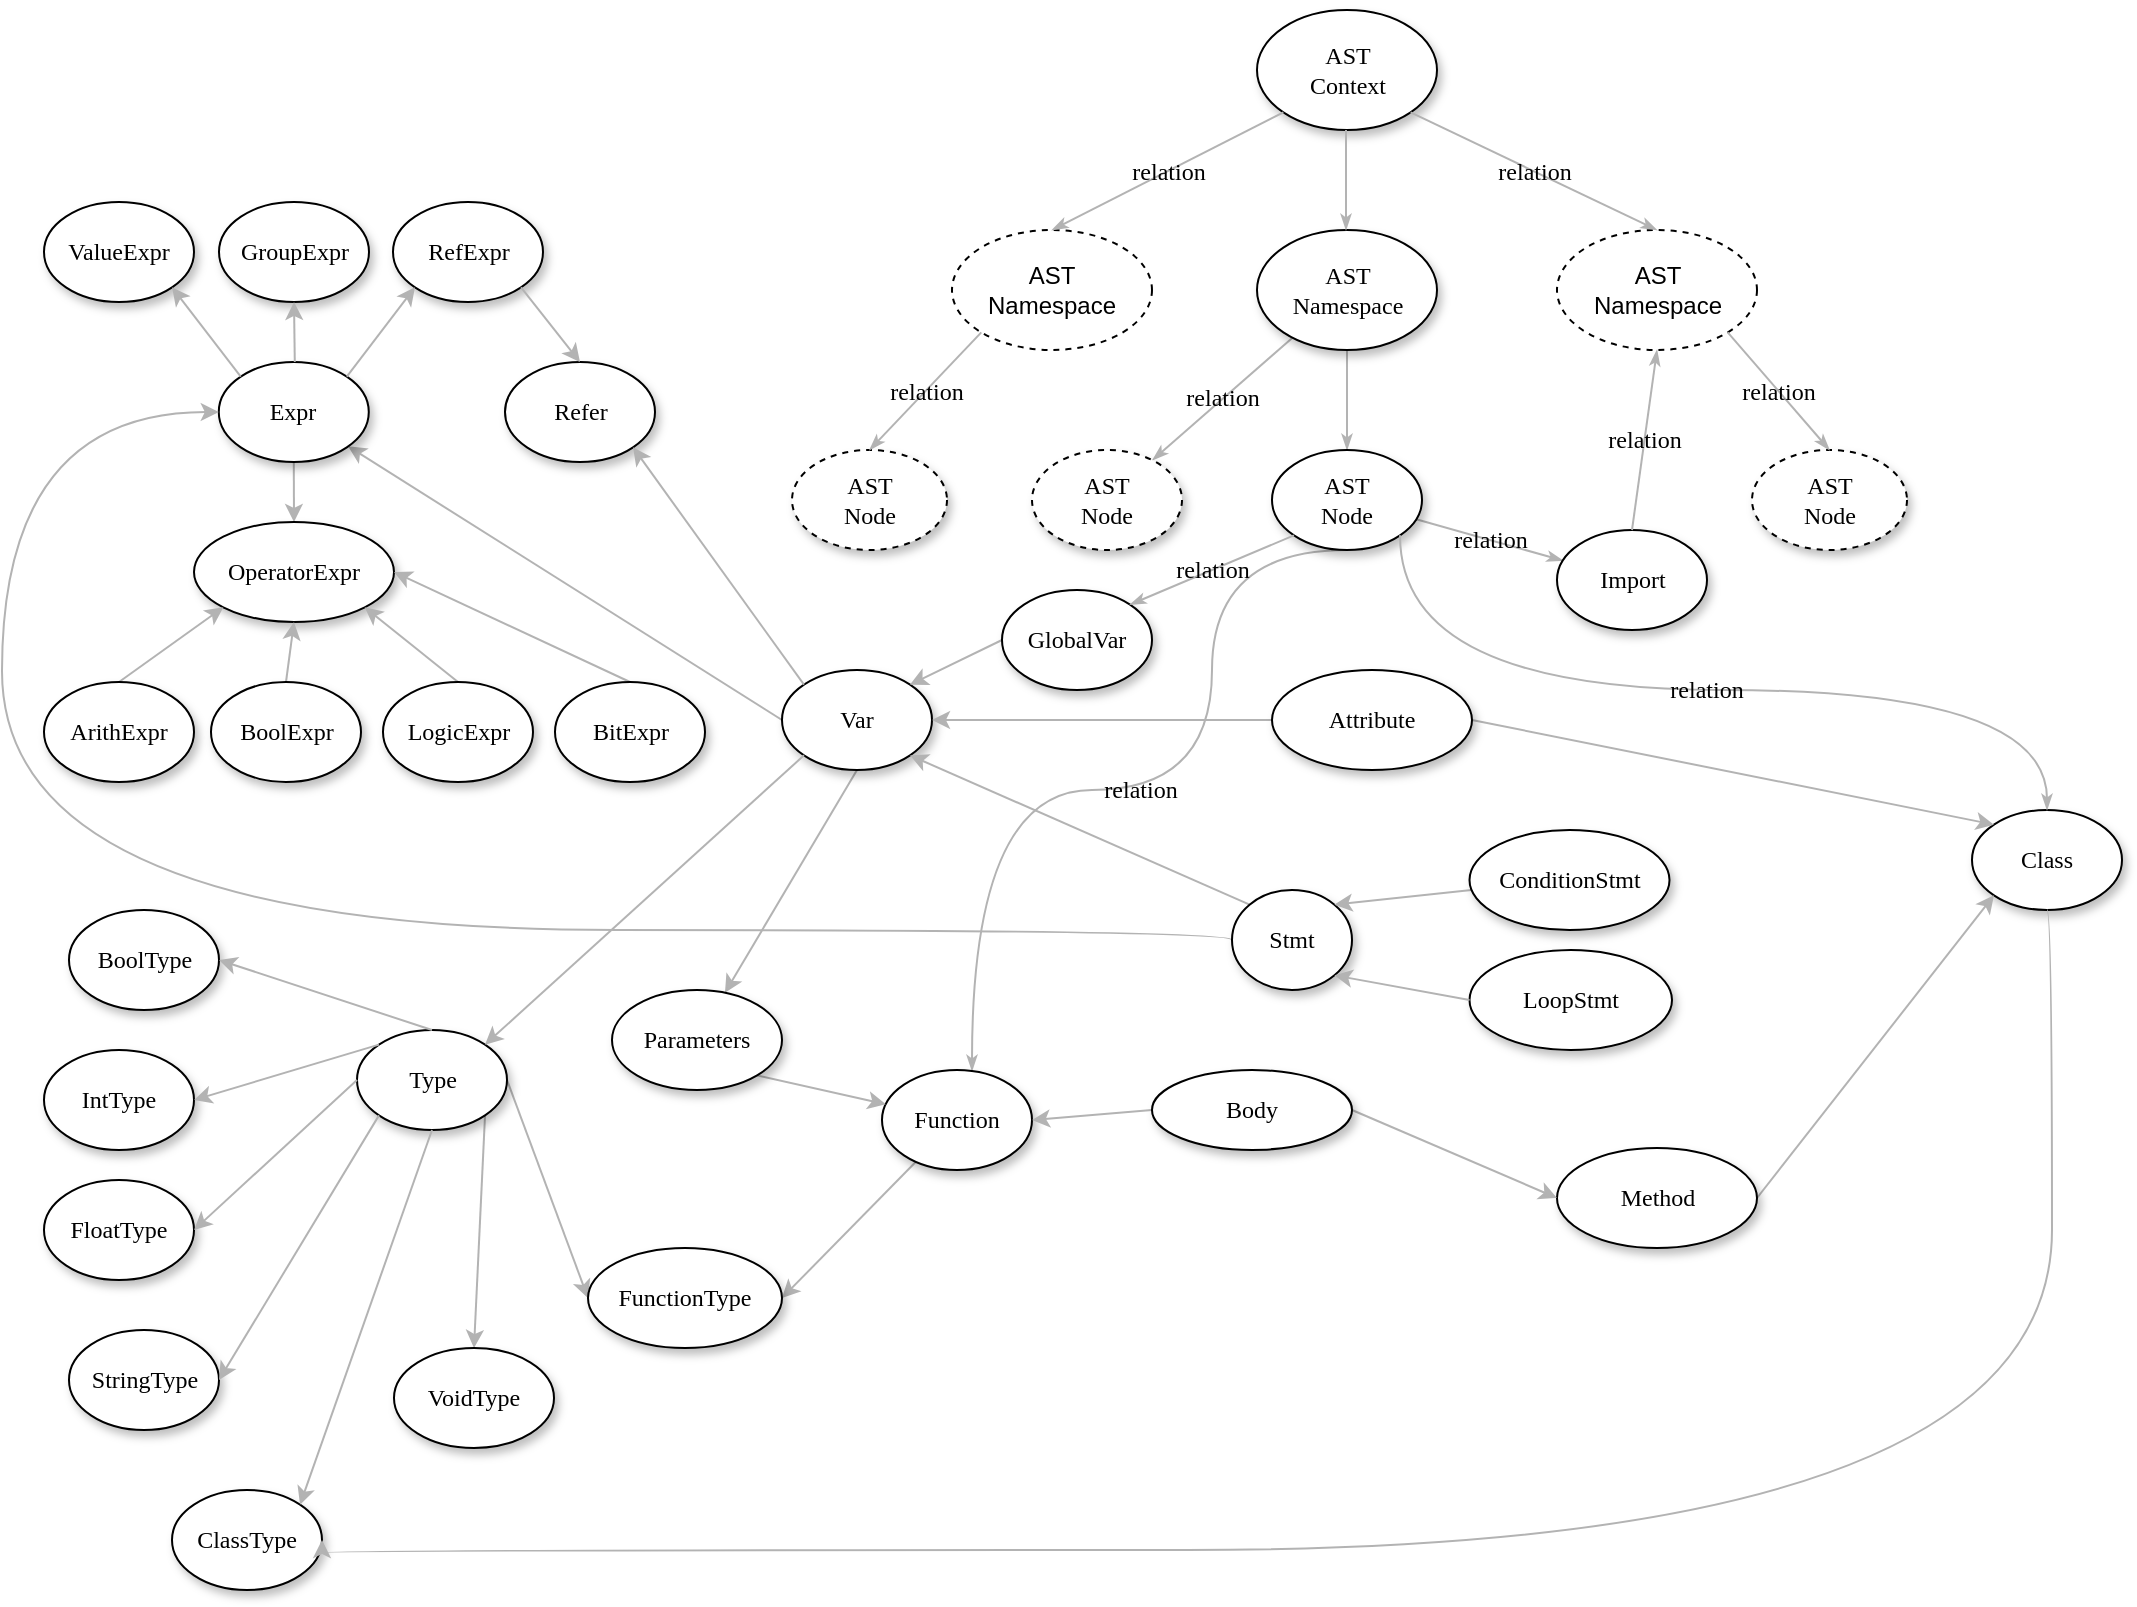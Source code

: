 <mxfile version="14.6.6" type="device"><diagram name="Page-1" id="42789a77-a242-8287-6e28-9cd8cfd52e62"><mxGraphModel dx="1422" dy="742" grid="1" gridSize="10" guides="1" tooltips="1" connect="1" arrows="1" fold="1" page="1" pageScale="1" pageWidth="1100" pageHeight="850" background="#ffffff" math="0" shadow="0"><root><mxCell id="0"/><mxCell id="1" parent="0"/><mxCell id="1ea317790d2ca983-12" style="edgeStyle=none;rounded=1;html=1;labelBackgroundColor=none;startArrow=none;startFill=0;startSize=5;endArrow=classicThin;endFill=1;endSize=5;jettySize=auto;orthogonalLoop=1;strokeColor=#B3B3B3;strokeWidth=1;fontFamily=Verdana;fontSize=12" parent="1" source="1ea317790d2ca983-1" target="1ea317790d2ca983-2" edge="1"><mxGeometry relative="1" as="geometry"/></mxCell><mxCell id="1ea317790d2ca983-13" value="relation" style="edgeStyle=none;rounded=1;html=1;labelBackgroundColor=none;startArrow=none;startFill=0;startSize=5;endArrow=classicThin;endFill=1;endSize=5;jettySize=auto;orthogonalLoop=1;strokeColor=#B3B3B3;strokeWidth=1;fontFamily=Verdana;fontSize=12" parent="1" source="1ea317790d2ca983-1" target="1ea317790d2ca983-9" edge="1"><mxGeometry relative="1" as="geometry"/></mxCell><mxCell id="1ea317790d2ca983-1" value="&lt;div&gt;AST&lt;/div&gt;&lt;div&gt;Namespace&lt;br&gt;&lt;/div&gt;" style="ellipse;whiteSpace=wrap;html=1;rounded=0;shadow=1;comic=0;labelBackgroundColor=none;strokeWidth=1;fontFamily=Verdana;fontSize=12;align=center;" parent="1" vertex="1"><mxGeometry x="647.5" y="120" width="90" height="60" as="geometry"/></mxCell><mxCell id="1ea317790d2ca983-21" value="relation" style="edgeStyle=orthogonalEdgeStyle;rounded=1;html=1;labelBackgroundColor=none;startArrow=none;startFill=0;startSize=5;endArrow=classicThin;endFill=1;endSize=5;jettySize=auto;orthogonalLoop=1;strokeColor=#B3B3B3;strokeWidth=1;fontFamily=Verdana;fontSize=12;exitX=0.5;exitY=1;exitDx=0;exitDy=0;curved=1;" parent="1" source="1ea317790d2ca983-2" target="1ea317790d2ca983-7" edge="1"><mxGeometry relative="1" as="geometry"><Array as="points"><mxPoint x="625" y="280"/><mxPoint x="625" y="400"/><mxPoint x="505" y="400"/></Array></mxGeometry></mxCell><mxCell id="1ea317790d2ca983-22" value="relation" style="edgeStyle=none;rounded=1;html=1;labelBackgroundColor=none;startArrow=none;startFill=0;startSize=5;endArrow=classicThin;endFill=1;endSize=5;jettySize=auto;orthogonalLoop=1;strokeColor=#B3B3B3;strokeWidth=1;fontFamily=Verdana;fontSize=12" parent="1" source="1ea317790d2ca983-2" target="1ea317790d2ca983-6" edge="1"><mxGeometry relative="1" as="geometry"/></mxCell><mxCell id="1ea317790d2ca983-2" value="&lt;div&gt;AST&lt;/div&gt;&lt;div&gt;Node&lt;br&gt;&lt;/div&gt;" style="ellipse;whiteSpace=wrap;html=1;rounded=0;shadow=1;comic=0;labelBackgroundColor=none;strokeWidth=1;fontFamily=Verdana;fontSize=12;align=center;" parent="1" vertex="1"><mxGeometry x="655" y="230" width="75" height="50" as="geometry"/></mxCell><mxCell id="1ea317790d2ca983-4" value="Class" style="ellipse;whiteSpace=wrap;html=1;rounded=0;shadow=1;comic=0;labelBackgroundColor=none;strokeWidth=1;fontFamily=Verdana;fontSize=12;align=center;" parent="1" vertex="1"><mxGeometry x="1005" y="410" width="75" height="50" as="geometry"/></mxCell><mxCell id="4tm9rC88TVIaTY7d2w5Z-59" value="" style="edgeStyle=none;rounded=1;sketch=0;orthogonalLoop=1;jettySize=auto;html=1;shadow=0;strokeColor=#B3B3B3;exitX=0;exitY=0.5;exitDx=0;exitDy=0;" edge="1" parent="1" source="1ea317790d2ca983-5" target="1ea317790d2ca983-8"><mxGeometry relative="1" as="geometry"><mxPoint x="372.0" y="343.09" as="sourcePoint"/></mxGeometry></mxCell><mxCell id="4tm9rC88TVIaTY7d2w5Z-132" style="edgeStyle=none;rounded=1;sketch=0;orthogonalLoop=1;jettySize=auto;html=1;exitX=0.5;exitY=1;exitDx=0;exitDy=0;shadow=0;strokeColor=#B3B3B3;" edge="1" parent="1" source="1ea317790d2ca983-5" target="4tm9rC88TVIaTY7d2w5Z-88"><mxGeometry relative="1" as="geometry"/></mxCell><mxCell id="1ea317790d2ca983-5" value="Var" style="ellipse;whiteSpace=wrap;html=1;rounded=0;shadow=1;comic=0;labelBackgroundColor=none;strokeWidth=1;fontFamily=Verdana;fontSize=12;align=center;" parent="1" vertex="1"><mxGeometry x="410" y="340" width="75" height="50" as="geometry"/></mxCell><mxCell id="1ea317790d2ca983-6" value="Import" style="ellipse;whiteSpace=wrap;html=1;rounded=0;shadow=1;comic=0;labelBackgroundColor=none;strokeWidth=1;fontFamily=Verdana;fontSize=12;align=center;" parent="1" vertex="1"><mxGeometry x="797.5" y="270" width="75" height="50" as="geometry"/></mxCell><mxCell id="4tm9rC88TVIaTY7d2w5Z-67" style="edgeStyle=none;rounded=1;sketch=0;orthogonalLoop=1;jettySize=auto;html=1;entryX=1;entryY=0.5;entryDx=0;entryDy=0;shadow=0;strokeColor=#B3B3B3;" edge="1" parent="1" source="1ea317790d2ca983-7" target="4tm9rC88TVIaTY7d2w5Z-64"><mxGeometry relative="1" as="geometry"/></mxCell><mxCell id="1ea317790d2ca983-7" value="Function" style="ellipse;whiteSpace=wrap;html=1;rounded=0;shadow=1;comic=0;labelBackgroundColor=none;strokeWidth=1;fontFamily=Verdana;fontSize=12;align=center;" parent="1" vertex="1"><mxGeometry x="460" y="540" width="75" height="50" as="geometry"/></mxCell><mxCell id="4tm9rC88TVIaTY7d2w5Z-73" style="edgeStyle=none;rounded=1;sketch=0;orthogonalLoop=1;jettySize=auto;html=1;exitX=0.5;exitY=1;exitDx=0;exitDy=0;entryX=0.5;entryY=0;entryDx=0;entryDy=0;shadow=0;strokeColor=#B3B3B3;" edge="1" parent="1" source="1ea317790d2ca983-8" target="4tm9rC88TVIaTY7d2w5Z-68"><mxGeometry relative="1" as="geometry"><mxPoint x="180.75" y="241" as="targetPoint"/></mxGeometry></mxCell><mxCell id="1ea317790d2ca983-8" value="Expr" style="ellipse;whiteSpace=wrap;html=1;rounded=0;shadow=1;comic=0;labelBackgroundColor=none;strokeWidth=1;fontFamily=Verdana;fontSize=12;align=center;" parent="1" vertex="1"><mxGeometry x="128.39" y="186" width="75" height="50" as="geometry"/></mxCell><mxCell id="1ea317790d2ca983-9" value="&lt;div&gt;AST&lt;/div&gt;&lt;div&gt;Node&lt;br&gt;&lt;/div&gt;" style="ellipse;whiteSpace=wrap;html=1;rounded=0;shadow=1;comic=0;labelBackgroundColor=none;strokeWidth=1;fontFamily=Verdana;fontSize=12;align=center;dashed=1;" parent="1" vertex="1"><mxGeometry x="535" y="230" width="75" height="50" as="geometry"/></mxCell><mxCell id="4tm9rC88TVIaTY7d2w5Z-36" style="orthogonalLoop=1;jettySize=auto;html=1;exitX=0;exitY=0.5;exitDx=0;exitDy=0;entryX=1;entryY=0;entryDx=0;entryDy=0;rounded=1;sketch=0;shadow=0;strokeColor=#B3B3B3;" edge="1" parent="1" source="1ea317790d2ca983-10" target="1ea317790d2ca983-5"><mxGeometry relative="1" as="geometry"/></mxCell><mxCell id="1ea317790d2ca983-10" value="GlobalVar" style="ellipse;whiteSpace=wrap;html=1;rounded=0;shadow=1;comic=0;labelBackgroundColor=none;strokeWidth=1;fontFamily=Verdana;fontSize=12;align=center;" parent="1" vertex="1"><mxGeometry x="520" y="300" width="75" height="50" as="geometry"/></mxCell><mxCell id="1ea317790d2ca983-18" value="relation" style="edgeStyle=orthogonalEdgeStyle;rounded=1;html=1;labelBackgroundColor=none;startArrow=none;startFill=0;startSize=5;endArrow=classicThin;endFill=1;endSize=5;jettySize=auto;orthogonalLoop=1;strokeColor=#B3B3B3;strokeWidth=1;fontFamily=Verdana;fontSize=12;exitX=1;exitY=1;exitDx=0;exitDy=0;curved=1;entryX=0.5;entryY=0;entryDx=0;entryDy=0;" parent="1" source="1ea317790d2ca983-2" target="1ea317790d2ca983-4" edge="1"><mxGeometry relative="1" as="geometry"><mxPoint x="719" y="280" as="sourcePoint"/><mxPoint x="656" y="569" as="targetPoint"/><Array as="points"><mxPoint x="719" y="350"/><mxPoint x="1043" y="350"/></Array></mxGeometry></mxCell><mxCell id="4tm9rC88TVIaTY7d2w5Z-66" style="edgeStyle=none;rounded=1;sketch=0;orthogonalLoop=1;jettySize=auto;html=1;entryX=0;entryY=0.5;entryDx=0;entryDy=0;shadow=0;strokeColor=#B3B3B3;exitX=1;exitY=0.5;exitDx=0;exitDy=0;" edge="1" parent="1" source="1ea317790d2ca983-11" target="4tm9rC88TVIaTY7d2w5Z-64"><mxGeometry relative="1" as="geometry"/></mxCell><mxCell id="4tm9rC88TVIaTY7d2w5Z-92" style="edgeStyle=none;rounded=1;sketch=0;orthogonalLoop=1;jettySize=auto;html=1;shadow=0;strokeColor=#B3B3B3;entryX=0.5;entryY=0;entryDx=0;entryDy=0;exitX=1;exitY=1;exitDx=0;exitDy=0;" edge="1" parent="1" source="1ea317790d2ca983-11" target="4tm9rC88TVIaTY7d2w5Z-91"><mxGeometry relative="1" as="geometry"><mxPoint x="325" y="610" as="sourcePoint"/><mxPoint x="278.68" y="597.322" as="targetPoint"/></mxGeometry></mxCell><mxCell id="1ea317790d2ca983-11" value="Type" style="ellipse;whiteSpace=wrap;html=1;rounded=0;shadow=1;comic=0;labelBackgroundColor=none;strokeWidth=1;fontFamily=Verdana;fontSize=12;align=center;" parent="1" vertex="1"><mxGeometry x="197.5" y="520" width="75" height="50" as="geometry"/></mxCell><mxCell id="4tm9rC88TVIaTY7d2w5Z-1" value="&lt;div&gt;AST&lt;/div&gt;&lt;div&gt;Context&lt;br&gt;&lt;/div&gt;" style="ellipse;whiteSpace=wrap;html=1;rounded=0;shadow=1;comic=0;labelBackgroundColor=none;strokeWidth=1;fontFamily=Verdana;fontSize=12;align=center;" vertex="1" parent="1"><mxGeometry x="647.5" y="10" width="90" height="60" as="geometry"/></mxCell><mxCell id="4tm9rC88TVIaTY7d2w5Z-4" style="edgeStyle=none;rounded=1;html=1;labelBackgroundColor=none;startArrow=none;startFill=0;startSize=5;endArrow=classicThin;endFill=1;endSize=5;jettySize=auto;orthogonalLoop=1;strokeColor=#B3B3B3;strokeWidth=1;fontFamily=Verdana;fontSize=12" edge="1" parent="1"><mxGeometry relative="1" as="geometry"><mxPoint x="692" y="70" as="sourcePoint"/><mxPoint x="692" y="120" as="targetPoint"/></mxGeometry></mxCell><mxCell id="4tm9rC88TVIaTY7d2w5Z-7" value="&lt;div&gt;AST&lt;/div&gt;&lt;div&gt;Namespace&lt;br&gt;&lt;/div&gt;" style="ellipse;whiteSpace=wrap;html=1;dashed=1;" vertex="1" parent="1"><mxGeometry x="495" y="120" width="100" height="60" as="geometry"/></mxCell><mxCell id="4tm9rC88TVIaTY7d2w5Z-9" value="&lt;div&gt;AST&lt;/div&gt;&lt;div&gt;Namespace&lt;br&gt;&lt;/div&gt;" style="ellipse;whiteSpace=wrap;html=1;dashed=1;" vertex="1" parent="1"><mxGeometry x="797.5" y="120" width="100" height="60" as="geometry"/></mxCell><mxCell id="4tm9rC88TVIaTY7d2w5Z-10" value="&lt;div&gt;AST&lt;/div&gt;&lt;div&gt;Node&lt;br&gt;&lt;/div&gt;" style="ellipse;whiteSpace=wrap;html=1;rounded=0;shadow=1;comic=0;labelBackgroundColor=none;strokeWidth=1;fontFamily=Verdana;fontSize=12;align=center;dashed=1;" vertex="1" parent="1"><mxGeometry x="895" y="230" width="77.5" height="50" as="geometry"/></mxCell><mxCell id="4tm9rC88TVIaTY7d2w5Z-11" value="&lt;div&gt;AST&lt;/div&gt;&lt;div&gt;Node&lt;br&gt;&lt;/div&gt;" style="ellipse;whiteSpace=wrap;html=1;rounded=0;shadow=1;comic=0;labelBackgroundColor=none;strokeWidth=1;fontFamily=Verdana;fontSize=12;align=center;dashed=1;" vertex="1" parent="1"><mxGeometry x="415" y="230" width="77.5" height="50" as="geometry"/></mxCell><mxCell id="4tm9rC88TVIaTY7d2w5Z-12" value="relation" style="edgeStyle=none;rounded=1;html=1;labelBackgroundColor=none;startArrow=none;startFill=0;startSize=5;endArrow=classicThin;endFill=1;endSize=5;jettySize=auto;orthogonalLoop=1;strokeColor=#B3B3B3;strokeWidth=1;fontFamily=Verdana;fontSize=12;entryX=0.5;entryY=0;entryDx=0;entryDy=0;exitX=1;exitY=1;exitDx=0;exitDy=0;" edge="1" parent="1" source="4tm9rC88TVIaTY7d2w5Z-9" target="4tm9rC88TVIaTY7d2w5Z-10"><mxGeometry relative="1" as="geometry"><mxPoint x="897.497" y="149.996" as="sourcePoint"/><mxPoint x="967.523" y="211.234" as="targetPoint"/></mxGeometry></mxCell><mxCell id="4tm9rC88TVIaTY7d2w5Z-13" value="relation" style="edgeStyle=none;rounded=1;html=1;labelBackgroundColor=none;startArrow=none;startFill=0;startSize=5;endArrow=classicThin;endFill=1;endSize=5;jettySize=auto;orthogonalLoop=1;strokeColor=#B3B3B3;strokeWidth=1;fontFamily=Verdana;fontSize=12;entryX=0.5;entryY=0;entryDx=0;entryDy=0;exitX=0;exitY=1;exitDx=0;exitDy=0;" edge="1" parent="1" source="4tm9rC88TVIaTY7d2w5Z-7" target="4tm9rC88TVIaTY7d2w5Z-11"><mxGeometry relative="1" as="geometry"><mxPoint x="495.003" y="149.996" as="sourcePoint"/><mxPoint x="424.977" y="211.234" as="targetPoint"/></mxGeometry></mxCell><mxCell id="4tm9rC88TVIaTY7d2w5Z-14" value="relation" style="edgeStyle=none;rounded=1;html=1;labelBackgroundColor=none;startArrow=none;startFill=0;startSize=5;endArrow=classicThin;endFill=1;endSize=5;jettySize=auto;orthogonalLoop=1;strokeColor=#B3B3B3;strokeWidth=1;fontFamily=Verdana;fontSize=12;exitX=1;exitY=1;exitDx=0;exitDy=0;entryX=0.5;entryY=0;entryDx=0;entryDy=0;" edge="1" parent="1" source="4tm9rC88TVIaTY7d2w5Z-1" target="4tm9rC88TVIaTY7d2w5Z-9"><mxGeometry relative="1" as="geometry"><mxPoint x="737.049" y="35.205" as="sourcePoint"/><mxPoint x="797.499" y="120.0" as="targetPoint"/></mxGeometry></mxCell><mxCell id="4tm9rC88TVIaTY7d2w5Z-15" value="relation" style="edgeStyle=none;rounded=1;html=1;labelBackgroundColor=none;startArrow=none;startFill=0;startSize=5;endArrow=classicThin;endFill=1;endSize=5;jettySize=auto;orthogonalLoop=1;strokeColor=#B3B3B3;strokeWidth=1;fontFamily=Verdana;fontSize=12;exitX=0;exitY=1;exitDx=0;exitDy=0;entryX=0.5;entryY=0;entryDx=0;entryDy=0;" edge="1" parent="1" source="4tm9rC88TVIaTY7d2w5Z-1" target="4tm9rC88TVIaTY7d2w5Z-7"><mxGeometry relative="1" as="geometry"><mxPoint x="515.0" y="66.213" as="sourcePoint"/><mxPoint x="638.18" y="125" as="targetPoint"/></mxGeometry></mxCell><mxCell id="4tm9rC88TVIaTY7d2w5Z-16" value="relation" style="edgeStyle=none;rounded=1;html=1;labelBackgroundColor=none;startArrow=none;startFill=0;startSize=5;endArrow=classicThin;endFill=1;endSize=5;jettySize=auto;orthogonalLoop=1;strokeColor=#B3B3B3;strokeWidth=1;fontFamily=Verdana;fontSize=12;exitX=0.5;exitY=0;exitDx=0;exitDy=0;entryX=0.5;entryY=1;entryDx=0;entryDy=0;" edge="1" parent="1" source="1ea317790d2ca983-6" target="4tm9rC88TVIaTY7d2w5Z-9"><mxGeometry relative="1" as="geometry"><mxPoint x="898.538" y="540.841" as="sourcePoint"/><mxPoint x="728.898" y="568.984" as="targetPoint"/></mxGeometry></mxCell><mxCell id="4tm9rC88TVIaTY7d2w5Z-18" value="relation" style="edgeStyle=none;rounded=1;html=1;labelBackgroundColor=none;startArrow=none;startFill=0;startSize=5;endArrow=classicThin;endFill=1;endSize=5;jettySize=auto;orthogonalLoop=1;strokeColor=#B3B3B3;strokeWidth=1;fontFamily=Verdana;fontSize=12;entryX=1;entryY=0;entryDx=0;entryDy=0;exitX=0;exitY=1;exitDx=0;exitDy=0;" edge="1" parent="1" source="1ea317790d2ca983-2" target="1ea317790d2ca983-10"><mxGeometry relative="1" as="geometry"><mxPoint x="685.771" y="287.375" as="sourcePoint"/><mxPoint x="621.702" y="372.616" as="targetPoint"/></mxGeometry></mxCell><mxCell id="4tm9rC88TVIaTY7d2w5Z-19" value="ValueExpr" style="ellipse;whiteSpace=wrap;html=1;rounded=0;shadow=1;comic=0;labelBackgroundColor=none;strokeWidth=1;fontFamily=Verdana;fontSize=12;align=center;" vertex="1" parent="1"><mxGeometry x="41" y="106" width="75" height="50" as="geometry"/></mxCell><mxCell id="4tm9rC88TVIaTY7d2w5Z-20" value="GroupExpr" style="ellipse;whiteSpace=wrap;html=1;rounded=0;shadow=1;comic=0;labelBackgroundColor=none;strokeWidth=1;fontFamily=Verdana;fontSize=12;align=center;" vertex="1" parent="1"><mxGeometry x="128.5" y="106" width="75" height="50" as="geometry"/></mxCell><mxCell id="4tm9rC88TVIaTY7d2w5Z-21" value="RefExpr" style="ellipse;whiteSpace=wrap;html=1;rounded=0;shadow=1;comic=0;labelBackgroundColor=none;strokeWidth=1;fontFamily=Verdana;fontSize=12;align=center;" vertex="1" parent="1"><mxGeometry x="215.5" y="106" width="75" height="50" as="geometry"/></mxCell><mxCell id="4tm9rC88TVIaTY7d2w5Z-23" value="Refer" style="ellipse;whiteSpace=wrap;html=1;rounded=0;shadow=1;comic=0;labelBackgroundColor=none;strokeWidth=1;fontFamily=Verdana;fontSize=12;align=center;" vertex="1" parent="1"><mxGeometry x="271.5" y="186" width="75" height="50" as="geometry"/></mxCell><mxCell id="4tm9rC88TVIaTY7d2w5Z-38" style="orthogonalLoop=1;jettySize=auto;html=1;rounded=1;sketch=0;shadow=0;strokeColor=#B3B3B3;entryX=1;entryY=1;entryDx=0;entryDy=0;exitX=0;exitY=0;exitDx=0;exitDy=0;" edge="1" parent="1" source="1ea317790d2ca983-5" target="4tm9rC88TVIaTY7d2w5Z-23"><mxGeometry relative="1" as="geometry"><mxPoint x="410" y="307" as="sourcePoint"/><mxPoint x="507" y="400" as="targetPoint"/></mxGeometry></mxCell><mxCell id="4tm9rC88TVIaTY7d2w5Z-39" style="orthogonalLoop=1;jettySize=auto;html=1;exitX=0;exitY=1;exitDx=0;exitDy=0;entryX=1;entryY=0;entryDx=0;entryDy=0;rounded=1;sketch=0;shadow=0;strokeColor=#B3B3B3;" edge="1" parent="1" source="1ea317790d2ca983-5" target="1ea317790d2ca983-11"><mxGeometry relative="1" as="geometry"><mxPoint x="299.5" y="300" as="sourcePoint"/><mxPoint x="285.838" y="272.796" as="targetPoint"/></mxGeometry></mxCell><mxCell id="4tm9rC88TVIaTY7d2w5Z-41" style="orthogonalLoop=1;jettySize=auto;html=1;entryX=1;entryY=1;entryDx=0;entryDy=0;rounded=1;sketch=0;shadow=0;strokeColor=#B3B3B3;exitX=0;exitY=0;exitDx=0;exitDy=0;" edge="1" parent="1" source="1ea317790d2ca983-8" target="4tm9rC88TVIaTY7d2w5Z-19"><mxGeometry relative="1" as="geometry"><mxPoint x="164.552" y="258.796" as="sourcePoint"/><mxPoint x="130.89" y="296" as="targetPoint"/></mxGeometry></mxCell><mxCell id="4tm9rC88TVIaTY7d2w5Z-42" style="orthogonalLoop=1;jettySize=auto;html=1;rounded=1;sketch=0;shadow=0;strokeColor=#B3B3B3;entryX=0.5;entryY=1;entryDx=0;entryDy=0;" edge="1" parent="1" target="4tm9rC88TVIaTY7d2w5Z-20"><mxGeometry relative="1" as="geometry"><mxPoint x="166.39" y="186" as="sourcePoint"/><mxPoint x="166.39" y="166" as="targetPoint"/></mxGeometry></mxCell><mxCell id="4tm9rC88TVIaTY7d2w5Z-43" style="orthogonalLoop=1;jettySize=auto;html=1;entryX=0;entryY=1;entryDx=0;entryDy=0;rounded=1;sketch=0;shadow=0;strokeColor=#B3B3B3;exitX=1;exitY=0;exitDx=0;exitDy=0;" edge="1" parent="1" source="1ea317790d2ca983-8" target="4tm9rC88TVIaTY7d2w5Z-21"><mxGeometry relative="1" as="geometry"><mxPoint x="184.552" y="278.796" as="sourcePoint"/><mxPoint x="150.89" y="316" as="targetPoint"/></mxGeometry></mxCell><mxCell id="4tm9rC88TVIaTY7d2w5Z-44" style="orthogonalLoop=1;jettySize=auto;html=1;entryX=0.5;entryY=0;entryDx=0;entryDy=0;rounded=1;sketch=0;shadow=0;strokeColor=#B3B3B3;exitX=1;exitY=1;exitDx=0;exitDy=0;" edge="1" parent="1" source="4tm9rC88TVIaTY7d2w5Z-21" target="4tm9rC88TVIaTY7d2w5Z-23"><mxGeometry relative="1" as="geometry"><mxPoint x="194.662" y="223.796" as="sourcePoint"/><mxPoint x="300.25" y="196" as="targetPoint"/></mxGeometry></mxCell><mxCell id="4tm9rC88TVIaTY7d2w5Z-46" value="BoolType" style="ellipse;whiteSpace=wrap;html=1;rounded=0;shadow=1;comic=0;labelBackgroundColor=none;strokeWidth=1;fontFamily=Verdana;fontSize=12;align=center;" vertex="1" parent="1"><mxGeometry x="53.5" y="460" width="75" height="50" as="geometry"/></mxCell><mxCell id="4tm9rC88TVIaTY7d2w5Z-47" value="IntType" style="ellipse;whiteSpace=wrap;html=1;rounded=0;shadow=1;comic=0;labelBackgroundColor=none;strokeWidth=1;fontFamily=Verdana;fontSize=12;align=center;" vertex="1" parent="1"><mxGeometry x="41" y="530" width="75" height="50" as="geometry"/></mxCell><mxCell id="4tm9rC88TVIaTY7d2w5Z-48" value="FloatType" style="ellipse;whiteSpace=wrap;html=1;rounded=0;shadow=1;comic=0;labelBackgroundColor=none;strokeWidth=1;fontFamily=Verdana;fontSize=12;align=center;" vertex="1" parent="1"><mxGeometry x="41" y="595" width="75" height="50" as="geometry"/></mxCell><mxCell id="4tm9rC88TVIaTY7d2w5Z-49" value="StringType" style="ellipse;whiteSpace=wrap;html=1;rounded=0;shadow=1;comic=0;labelBackgroundColor=none;strokeWidth=1;fontFamily=Verdana;fontSize=12;align=center;" vertex="1" parent="1"><mxGeometry x="53.5" y="670" width="75" height="50" as="geometry"/></mxCell><mxCell id="4tm9rC88TVIaTY7d2w5Z-50" value="ClassType" style="ellipse;whiteSpace=wrap;html=1;rounded=0;shadow=1;comic=0;labelBackgroundColor=none;strokeWidth=1;fontFamily=Verdana;fontSize=12;align=center;" vertex="1" parent="1"><mxGeometry x="105" y="750" width="75" height="50" as="geometry"/></mxCell><mxCell id="4tm9rC88TVIaTY7d2w5Z-51" style="orthogonalLoop=1;jettySize=auto;html=1;entryX=1;entryY=0;entryDx=0;entryDy=0;rounded=1;sketch=0;shadow=0;strokeColor=#B3B3B3;exitX=0.5;exitY=1;exitDx=0;exitDy=0;" edge="1" parent="1" source="1ea317790d2ca983-11" target="4tm9rC88TVIaTY7d2w5Z-50"><mxGeometry relative="1" as="geometry"><mxPoint x="338.662" y="522.796" as="sourcePoint"/><mxPoint x="305" y="570" as="targetPoint"/></mxGeometry></mxCell><mxCell id="4tm9rC88TVIaTY7d2w5Z-52" style="orthogonalLoop=1;jettySize=auto;html=1;entryX=1;entryY=0.5;entryDx=0;entryDy=0;rounded=1;sketch=0;shadow=0;strokeColor=#B3B3B3;exitX=0;exitY=1;exitDx=0;exitDy=0;" edge="1" parent="1" source="1ea317790d2ca983-11" target="4tm9rC88TVIaTY7d2w5Z-49"><mxGeometry relative="1" as="geometry"><mxPoint x="348.662" y="532.796" as="sourcePoint"/><mxPoint x="315" y="580" as="targetPoint"/></mxGeometry></mxCell><mxCell id="4tm9rC88TVIaTY7d2w5Z-53" style="orthogonalLoop=1;jettySize=auto;html=1;entryX=1;entryY=0.5;entryDx=0;entryDy=0;rounded=1;sketch=0;shadow=0;strokeColor=#B3B3B3;exitX=0;exitY=0.5;exitDx=0;exitDy=0;" edge="1" parent="1" source="1ea317790d2ca983-11" target="4tm9rC88TVIaTY7d2w5Z-48"><mxGeometry relative="1" as="geometry"><mxPoint x="218.662" y="432.796" as="sourcePoint"/><mxPoint x="145.5" y="475" as="targetPoint"/></mxGeometry></mxCell><mxCell id="4tm9rC88TVIaTY7d2w5Z-55" style="orthogonalLoop=1;jettySize=auto;html=1;entryX=1;entryY=0.5;entryDx=0;entryDy=0;rounded=1;sketch=0;shadow=0;strokeColor=#B3B3B3;exitX=0;exitY=0;exitDx=0;exitDy=0;" edge="1" parent="1" source="1ea317790d2ca983-11" target="4tm9rC88TVIaTY7d2w5Z-47"><mxGeometry relative="1" as="geometry"><mxPoint x="400.5" y="470" as="sourcePoint"/><mxPoint x="165.5" y="495" as="targetPoint"/></mxGeometry></mxCell><mxCell id="4tm9rC88TVIaTY7d2w5Z-60" style="orthogonalLoop=1;jettySize=auto;html=1;entryX=1;entryY=0.5;entryDx=0;entryDy=0;rounded=1;sketch=0;shadow=0;strokeColor=#B3B3B3;exitX=0.5;exitY=0;exitDx=0;exitDy=0;" edge="1" parent="1" source="1ea317790d2ca983-11" target="4tm9rC88TVIaTY7d2w5Z-46"><mxGeometry relative="1" as="geometry"><mxPoint x="340.5" y="495" as="sourcePoint"/><mxPoint x="227.5" y="555" as="targetPoint"/></mxGeometry></mxCell><mxCell id="4tm9rC88TVIaTY7d2w5Z-63" style="orthogonalLoop=1;jettySize=auto;html=1;rounded=1;sketch=0;shadow=0;strokeColor=#B3B3B3;exitX=0.5;exitY=1;exitDx=0;exitDy=0;entryX=1;entryY=0.5;entryDx=0;entryDy=0;edgeStyle=orthogonalEdgeStyle;curved=1;" edge="1" parent="1" source="1ea317790d2ca983-4" target="4tm9rC88TVIaTY7d2w5Z-50"><mxGeometry relative="1" as="geometry"><mxPoint x="450.619" y="358.95" as="sourcePoint"/><mxPoint x="565" y="410" as="targetPoint"/><Array as="points"><mxPoint x="1045" y="460"/><mxPoint x="1045" y="780"/><mxPoint x="180" y="780"/></Array></mxGeometry></mxCell><mxCell id="4tm9rC88TVIaTY7d2w5Z-64" value="FunctionType" style="ellipse;whiteSpace=wrap;html=1;rounded=0;shadow=1;comic=0;labelBackgroundColor=none;strokeWidth=1;fontFamily=Verdana;fontSize=12;align=center;" vertex="1" parent="1"><mxGeometry x="313" y="629" width="97" height="50" as="geometry"/></mxCell><mxCell id="4tm9rC88TVIaTY7d2w5Z-68" value="OperatorExpr" style="ellipse;whiteSpace=wrap;html=1;rounded=0;shadow=1;comic=0;labelBackgroundColor=none;strokeWidth=1;fontFamily=Verdana;fontSize=12;align=center;" vertex="1" parent="1"><mxGeometry x="116" y="266" width="100" height="50" as="geometry"/></mxCell><mxCell id="4tm9rC88TVIaTY7d2w5Z-74" style="edgeStyle=none;rounded=1;sketch=0;orthogonalLoop=1;jettySize=auto;html=1;exitX=0.5;exitY=0;exitDx=0;exitDy=0;entryX=0;entryY=1;entryDx=0;entryDy=0;shadow=0;strokeColor=#B3B3B3;" edge="1" parent="1" source="4tm9rC88TVIaTY7d2w5Z-69" target="4tm9rC88TVIaTY7d2w5Z-68"><mxGeometry relative="1" as="geometry"/></mxCell><mxCell id="4tm9rC88TVIaTY7d2w5Z-69" value="ArithExpr" style="ellipse;whiteSpace=wrap;html=1;rounded=0;shadow=1;comic=0;labelBackgroundColor=none;strokeWidth=1;fontFamily=Verdana;fontSize=12;align=center;" vertex="1" parent="1"><mxGeometry x="41" y="346" width="75" height="50" as="geometry"/></mxCell><mxCell id="4tm9rC88TVIaTY7d2w5Z-75" style="edgeStyle=none;rounded=1;sketch=0;orthogonalLoop=1;jettySize=auto;html=1;exitX=0.5;exitY=0;exitDx=0;exitDy=0;entryX=0.5;entryY=1;entryDx=0;entryDy=0;shadow=0;strokeColor=#B3B3B3;" edge="1" parent="1" source="4tm9rC88TVIaTY7d2w5Z-70" target="4tm9rC88TVIaTY7d2w5Z-68"><mxGeometry relative="1" as="geometry"/></mxCell><mxCell id="4tm9rC88TVIaTY7d2w5Z-70" value="BoolExpr" style="ellipse;whiteSpace=wrap;html=1;rounded=0;shadow=1;comic=0;labelBackgroundColor=none;strokeWidth=1;fontFamily=Verdana;fontSize=12;align=center;" vertex="1" parent="1"><mxGeometry x="124.5" y="346" width="75" height="50" as="geometry"/></mxCell><mxCell id="4tm9rC88TVIaTY7d2w5Z-76" style="edgeStyle=none;rounded=1;sketch=0;orthogonalLoop=1;jettySize=auto;html=1;exitX=0.5;exitY=0;exitDx=0;exitDy=0;entryX=1;entryY=1;entryDx=0;entryDy=0;shadow=0;strokeColor=#B3B3B3;" edge="1" parent="1" source="4tm9rC88TVIaTY7d2w5Z-71" target="4tm9rC88TVIaTY7d2w5Z-68"><mxGeometry relative="1" as="geometry"/></mxCell><mxCell id="4tm9rC88TVIaTY7d2w5Z-71" value="LogicExpr" style="ellipse;whiteSpace=wrap;html=1;rounded=0;shadow=1;comic=0;labelBackgroundColor=none;strokeWidth=1;fontFamily=Verdana;fontSize=12;align=center;" vertex="1" parent="1"><mxGeometry x="210.5" y="346" width="75" height="50" as="geometry"/></mxCell><mxCell id="4tm9rC88TVIaTY7d2w5Z-77" style="edgeStyle=none;rounded=1;sketch=0;orthogonalLoop=1;jettySize=auto;html=1;exitX=0.5;exitY=0;exitDx=0;exitDy=0;shadow=0;strokeColor=#B3B3B3;entryX=1;entryY=0.5;entryDx=0;entryDy=0;" edge="1" parent="1" source="4tm9rC88TVIaTY7d2w5Z-72" target="4tm9rC88TVIaTY7d2w5Z-68"><mxGeometry relative="1" as="geometry"><mxPoint x="141" y="266" as="targetPoint"/></mxGeometry></mxCell><mxCell id="4tm9rC88TVIaTY7d2w5Z-72" value="BitExpr" style="ellipse;whiteSpace=wrap;html=1;rounded=0;shadow=1;comic=0;labelBackgroundColor=none;strokeWidth=1;fontFamily=Verdana;fontSize=12;align=center;" vertex="1" parent="1"><mxGeometry x="296.5" y="346" width="75" height="50" as="geometry"/></mxCell><mxCell id="4tm9rC88TVIaTY7d2w5Z-105" style="edgeStyle=none;rounded=1;sketch=0;orthogonalLoop=1;jettySize=auto;html=1;shadow=0;strokeColor=#B3B3B3;exitX=1;exitY=1;exitDx=0;exitDy=0;" edge="1" parent="1" source="4tm9rC88TVIaTY7d2w5Z-88" target="1ea317790d2ca983-7"><mxGeometry relative="1" as="geometry"><mxPoint x="545" y="510" as="sourcePoint"/></mxGeometry></mxCell><mxCell id="4tm9rC88TVIaTY7d2w5Z-88" value="Parameters" style="ellipse;whiteSpace=wrap;html=1;rounded=0;shadow=1;comic=0;labelBackgroundColor=none;strokeWidth=1;fontFamily=Verdana;fontSize=12;align=center;" vertex="1" parent="1"><mxGeometry x="325" y="500" width="85" height="50" as="geometry"/></mxCell><mxCell id="4tm9rC88TVIaTY7d2w5Z-91" value="VoidType" style="ellipse;whiteSpace=wrap;html=1;rounded=0;shadow=1;comic=0;labelBackgroundColor=none;strokeWidth=1;fontFamily=Verdana;fontSize=12;align=center;" vertex="1" parent="1"><mxGeometry x="216" y="679" width="80" height="50" as="geometry"/></mxCell><mxCell id="4tm9rC88TVIaTY7d2w5Z-115" style="edgeStyle=none;rounded=1;sketch=0;orthogonalLoop=1;jettySize=auto;html=1;exitX=1;exitY=0.5;exitDx=0;exitDy=0;entryX=0;entryY=1;entryDx=0;entryDy=0;shadow=0;strokeColor=#B3B3B3;" edge="1" parent="1" source="4tm9rC88TVIaTY7d2w5Z-112" target="1ea317790d2ca983-4"><mxGeometry relative="1" as="geometry"/></mxCell><mxCell id="4tm9rC88TVIaTY7d2w5Z-112" value="Method" style="ellipse;whiteSpace=wrap;html=1;rounded=0;shadow=1;comic=0;labelBackgroundColor=none;strokeWidth=1;fontFamily=Verdana;fontSize=12;align=center;" vertex="1" parent="1"><mxGeometry x="797.5" y="579" width="100" height="50" as="geometry"/></mxCell><mxCell id="4tm9rC88TVIaTY7d2w5Z-116" style="edgeStyle=none;rounded=1;sketch=0;orthogonalLoop=1;jettySize=auto;html=1;exitX=1;exitY=0.5;exitDx=0;exitDy=0;shadow=0;strokeColor=#B3B3B3;entryX=0;entryY=0;entryDx=0;entryDy=0;" edge="1" parent="1" source="4tm9rC88TVIaTY7d2w5Z-114" target="1ea317790d2ca983-4"><mxGeometry relative="1" as="geometry"/></mxCell><mxCell id="4tm9rC88TVIaTY7d2w5Z-117" style="edgeStyle=none;rounded=1;sketch=0;orthogonalLoop=1;jettySize=auto;html=1;exitX=0;exitY=0.5;exitDx=0;exitDy=0;entryX=1;entryY=0.5;entryDx=0;entryDy=0;shadow=0;strokeColor=#B3B3B3;" edge="1" parent="1" source="4tm9rC88TVIaTY7d2w5Z-114" target="1ea317790d2ca983-5"><mxGeometry relative="1" as="geometry"/></mxCell><mxCell id="4tm9rC88TVIaTY7d2w5Z-114" value="Attribute" style="ellipse;whiteSpace=wrap;html=1;rounded=0;shadow=1;comic=0;labelBackgroundColor=none;strokeWidth=1;fontFamily=Verdana;fontSize=12;align=center;" vertex="1" parent="1"><mxGeometry x="655" y="340" width="100" height="50" as="geometry"/></mxCell><mxCell id="4tm9rC88TVIaTY7d2w5Z-128" style="edgeStyle=none;rounded=1;sketch=0;orthogonalLoop=1;jettySize=auto;html=1;exitX=1;exitY=0.5;exitDx=0;exitDy=0;entryX=0;entryY=0.5;entryDx=0;entryDy=0;shadow=0;strokeColor=#B3B3B3;" edge="1" parent="1" source="4tm9rC88TVIaTY7d2w5Z-127" target="4tm9rC88TVIaTY7d2w5Z-112"><mxGeometry relative="1" as="geometry"/></mxCell><mxCell id="4tm9rC88TVIaTY7d2w5Z-129" style="edgeStyle=none;rounded=1;sketch=0;orthogonalLoop=1;jettySize=auto;html=1;exitX=0;exitY=0.5;exitDx=0;exitDy=0;entryX=1;entryY=0.5;entryDx=0;entryDy=0;shadow=0;strokeColor=#B3B3B3;" edge="1" parent="1" source="4tm9rC88TVIaTY7d2w5Z-127" target="1ea317790d2ca983-7"><mxGeometry relative="1" as="geometry"/></mxCell><mxCell id="4tm9rC88TVIaTY7d2w5Z-127" value="Body" style="ellipse;whiteSpace=wrap;html=1;rounded=0;shadow=1;comic=0;labelBackgroundColor=none;strokeWidth=1;fontFamily=Verdana;fontSize=12;align=center;" vertex="1" parent="1"><mxGeometry x="595" y="540" width="100" height="40" as="geometry"/></mxCell><mxCell id="4tm9rC88TVIaTY7d2w5Z-153" style="edgeStyle=none;rounded=1;sketch=0;orthogonalLoop=1;jettySize=auto;html=1;exitX=0;exitY=0;exitDx=0;exitDy=0;entryX=1;entryY=1;entryDx=0;entryDy=0;shadow=0;strokeColor=#B3B3B3;" edge="1" parent="1" source="4tm9rC88TVIaTY7d2w5Z-145" target="1ea317790d2ca983-5"><mxGeometry relative="1" as="geometry"/></mxCell><mxCell id="4tm9rC88TVIaTY7d2w5Z-155" style="edgeStyle=orthogonalEdgeStyle;curved=1;rounded=1;sketch=0;orthogonalLoop=1;jettySize=auto;html=1;exitX=0;exitY=0.5;exitDx=0;exitDy=0;entryX=0;entryY=0.5;entryDx=0;entryDy=0;shadow=0;strokeColor=#B3B3B3;" edge="1" parent="1" source="4tm9rC88TVIaTY7d2w5Z-145" target="1ea317790d2ca983-8"><mxGeometry relative="1" as="geometry"><Array as="points"><mxPoint x="635" y="470"/><mxPoint x="20" y="470"/><mxPoint x="20" y="211"/></Array></mxGeometry></mxCell><mxCell id="4tm9rC88TVIaTY7d2w5Z-145" value="Stmt" style="ellipse;whiteSpace=wrap;html=1;rounded=0;shadow=1;comic=0;labelBackgroundColor=none;strokeWidth=1;fontFamily=Verdana;fontSize=12;align=center;" vertex="1" parent="1"><mxGeometry x="635" y="450" width="60" height="50" as="geometry"/></mxCell><mxCell id="4tm9rC88TVIaTY7d2w5Z-146" style="edgeStyle=none;rounded=1;sketch=0;orthogonalLoop=1;jettySize=auto;html=1;entryX=1;entryY=0;entryDx=0;entryDy=0;shadow=0;strokeColor=#B3B3B3;" edge="1" parent="1" source="4tm9rC88TVIaTY7d2w5Z-147" target="4tm9rC88TVIaTY7d2w5Z-145"><mxGeometry relative="1" as="geometry"/></mxCell><mxCell id="4tm9rC88TVIaTY7d2w5Z-147" value="ConditionStmt" style="ellipse;whiteSpace=wrap;html=1;rounded=0;shadow=1;comic=0;labelBackgroundColor=none;strokeWidth=1;fontFamily=Verdana;fontSize=12;align=center;" vertex="1" parent="1"><mxGeometry x="753.75" y="420" width="100" height="50" as="geometry"/></mxCell><mxCell id="4tm9rC88TVIaTY7d2w5Z-149" value="LoopStmt" style="ellipse;whiteSpace=wrap;html=1;rounded=0;shadow=1;comic=0;labelBackgroundColor=none;strokeWidth=1;fontFamily=Verdana;fontSize=12;align=center;" vertex="1" parent="1"><mxGeometry x="753.75" y="480" width="101.25" height="50" as="geometry"/></mxCell><mxCell id="4tm9rC88TVIaTY7d2w5Z-150" style="edgeStyle=none;rounded=1;sketch=0;orthogonalLoop=1;jettySize=auto;html=1;exitX=0;exitY=0.5;exitDx=0;exitDy=0;entryX=1;entryY=1;entryDx=0;entryDy=0;shadow=0;strokeColor=#B3B3B3;" edge="1" parent="1" target="4tm9rC88TVIaTY7d2w5Z-145" source="4tm9rC88TVIaTY7d2w5Z-149"><mxGeometry relative="1" as="geometry"><mxPoint x="815" y="494.5" as="sourcePoint"/></mxGeometry></mxCell></root></mxGraphModel></diagram></mxfile>